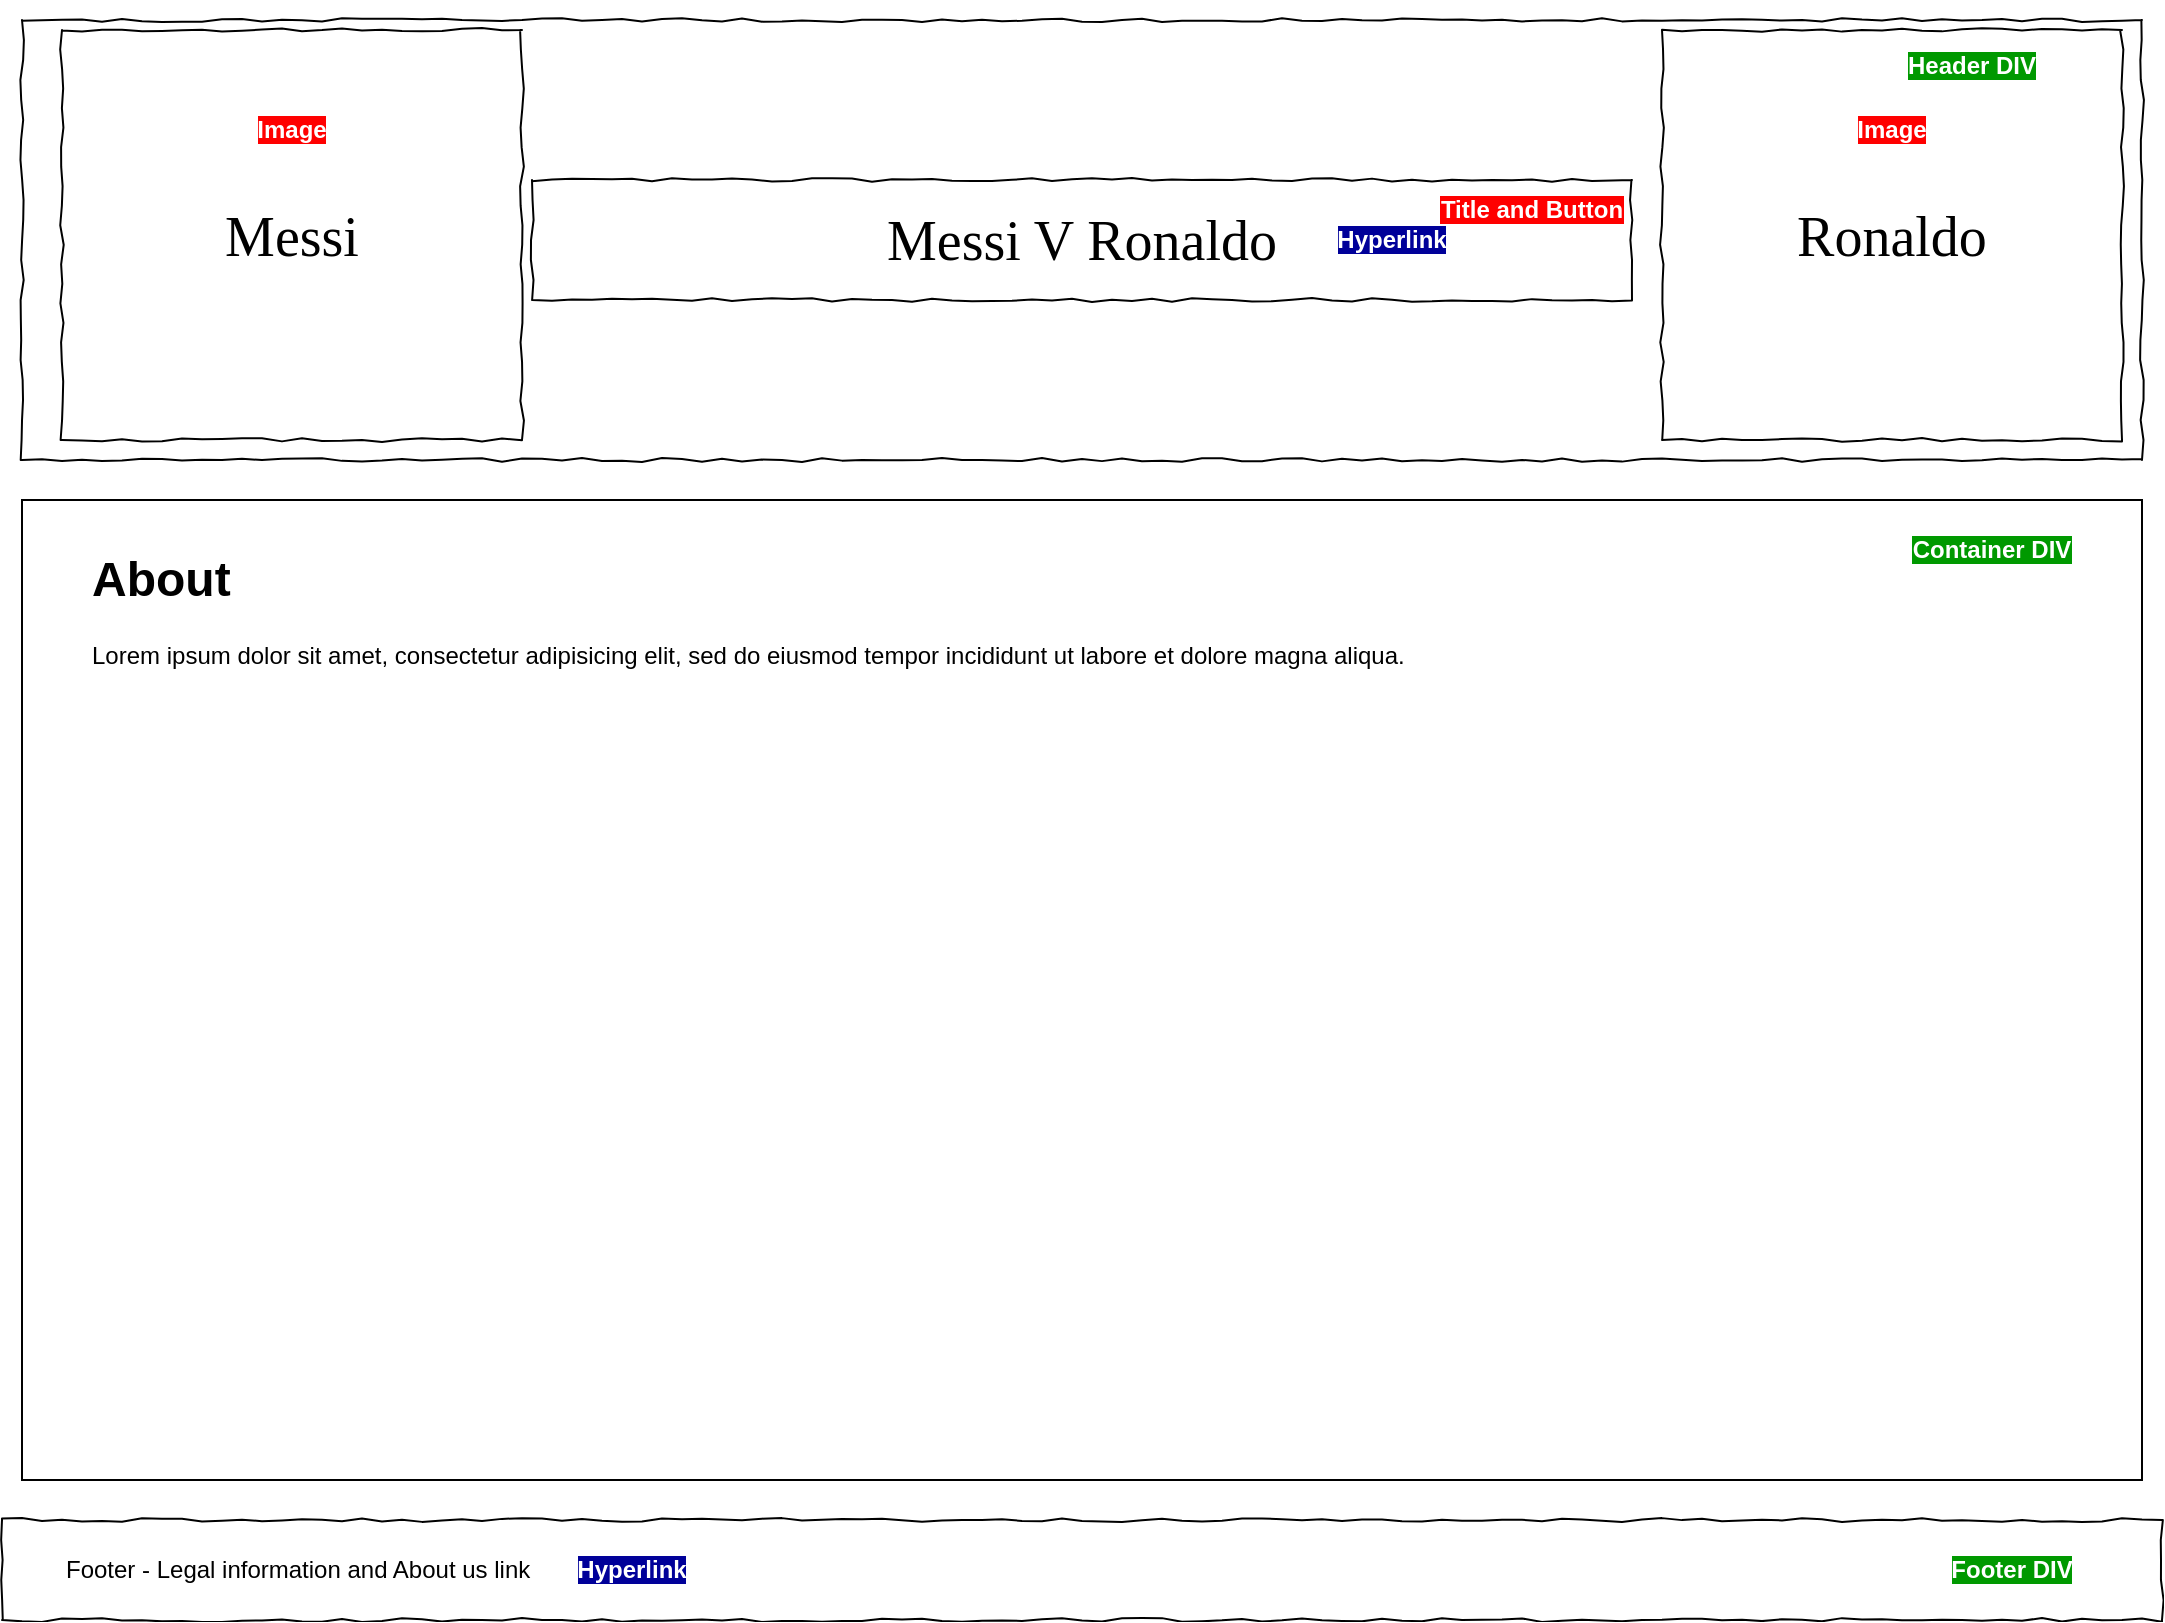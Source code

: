 <mxfile version="13.7.9" type="device"><diagram id="JJER3xQ4DwtrT8q1bNFM" name="Page-1"><mxGraphModel dx="1086" dy="806" grid="1" gridSize="10" guides="1" tooltips="1" connect="1" arrows="1" fold="1" page="1" pageScale="1" pageWidth="850" pageHeight="1100" math="0" shadow="0"><root><mxCell id="0"/><mxCell id="1" parent="0"/><mxCell id="mqLPGskxXVWzmCMXJi97-2" value="" style="whiteSpace=wrap;html=1;rounded=0;shadow=0;labelBackgroundColor=none;strokeColor=#000000;strokeWidth=1;fillColor=none;fontFamily=Verdana;fontSize=12;fontColor=#000000;align=center;comic=1;" parent="1" vertex="1"><mxGeometry x="20" y="20" width="1060" height="220" as="geometry"/></mxCell><mxCell id="mqLPGskxXVWzmCMXJi97-3" value="Messi" style="whiteSpace=wrap;html=1;rounded=0;shadow=0;labelBackgroundColor=none;strokeWidth=1;fontFamily=Verdana;fontSize=28;align=center;comic=1;fillColor=none;" parent="1" vertex="1"><mxGeometry x="40" y="25" width="230" height="205" as="geometry"/></mxCell><mxCell id="mqLPGskxXVWzmCMXJi97-10" value="" style="whiteSpace=wrap;html=1;rounded=0;shadow=0;labelBackgroundColor=none;strokeWidth=1;fillColor=none;fontFamily=Verdana;fontSize=12;align=center;comic=1;" parent="1" vertex="1"><mxGeometry x="10" y="770" width="1080" height="50" as="geometry"/></mxCell><mxCell id="mqLPGskxXVWzmCMXJi97-26" value="Messi V Ronaldo" style="whiteSpace=wrap;html=1;rounded=0;shadow=0;labelBackgroundColor=none;strokeWidth=1;fontFamily=Verdana;fontSize=28;align=center;comic=1;fillColor=none;" parent="1" vertex="1"><mxGeometry x="275" y="100" width="550" height="60" as="geometry"/></mxCell><mxCell id="mqLPGskxXVWzmCMXJi97-27" value="Footer - Legal information and About us link" style="text;html=1;strokeColor=none;fillColor=none;align=left;verticalAlign=middle;whiteSpace=wrap;rounded=0;" parent="1" vertex="1"><mxGeometry x="40" y="780" width="1020" height="30" as="geometry"/></mxCell><mxCell id="mqLPGskxXVWzmCMXJi97-28" value="&lt;b style=&quot;background-color: rgb(0 , 153 , 0)&quot;&gt;&lt;font color=&quot;#ffffff&quot;&gt;&lt;br&gt;Header DIV&lt;/font&gt;&lt;/b&gt;" style="text;html=1;strokeColor=none;fillColor=none;align=center;verticalAlign=middle;whiteSpace=wrap;rounded=0;" parent="1" vertex="1"><mxGeometry x="930" y="10" width="130" height="50" as="geometry"/></mxCell><mxCell id="mqLPGskxXVWzmCMXJi97-31" value="&lt;b style=&quot;background-color: rgb(0 , 153 , 0)&quot;&gt;&lt;font color=&quot;#ffffff&quot;&gt;Footer DIV&lt;/font&gt;&lt;/b&gt;" style="text;html=1;strokeColor=none;fillColor=none;align=center;verticalAlign=middle;whiteSpace=wrap;rounded=0;" parent="1" vertex="1"><mxGeometry x="950" y="770" width="130" height="50" as="geometry"/></mxCell><mxCell id="mqLPGskxXVWzmCMXJi97-32" value="&lt;b&gt;&lt;font color=&quot;#ffffff&quot; style=&quot;background-color: rgb(255 , 0 , 0)&quot;&gt;Title and Button&lt;/font&gt;&lt;/b&gt;" style="text;html=1;strokeColor=none;fillColor=none;align=center;verticalAlign=middle;whiteSpace=wrap;rounded=0;" parent="1" vertex="1"><mxGeometry x="710" y="90" width="130" height="50" as="geometry"/></mxCell><mxCell id="mqLPGskxXVWzmCMXJi97-33" value="&lt;b&gt;&lt;font color=&quot;#ffffff&quot; style=&quot;background-color: rgb(255 , 0 , 0)&quot;&gt;Image&lt;br&gt;&lt;/font&gt;&lt;/b&gt;" style="text;html=1;strokeColor=none;fillColor=none;align=center;verticalAlign=middle;whiteSpace=wrap;rounded=0;" parent="1" vertex="1"><mxGeometry x="90" y="50" width="130" height="50" as="geometry"/></mxCell><mxCell id="mqLPGskxXVWzmCMXJi97-36" value="&lt;b&gt;&lt;font color=&quot;#ffffff&quot; style=&quot;background-color: rgb(0 , 0 , 153)&quot;&gt;Hyperlink&lt;/font&gt;&lt;/b&gt;" style="text;html=1;strokeColor=none;fillColor=none;align=center;verticalAlign=middle;whiteSpace=wrap;rounded=0;" parent="1" vertex="1"><mxGeometry x="260" y="770" width="130" height="50" as="geometry"/></mxCell><mxCell id="mqLPGskxXVWzmCMXJi97-56" value="" style="rounded=0;whiteSpace=wrap;html=1;fillColor=none;" parent="1" vertex="1"><mxGeometry x="20" y="260" width="1060" height="490" as="geometry"/></mxCell><mxCell id="mqLPGskxXVWzmCMXJi97-58" value="&lt;b style=&quot;background-color: rgb(0 , 153 , 0)&quot;&gt;&lt;font color=&quot;#ffffff&quot;&gt;Container DIV&lt;/font&gt;&lt;/b&gt;" style="text;html=1;strokeColor=none;fillColor=none;align=center;verticalAlign=middle;whiteSpace=wrap;rounded=0;" parent="1" vertex="1"><mxGeometry x="940" y="260" width="130" height="50" as="geometry"/></mxCell><mxCell id="-P3JTGU8zwUGVSLzDqwL-1" value="Ronaldo" style="whiteSpace=wrap;html=1;rounded=0;shadow=0;labelBackgroundColor=none;strokeWidth=1;fontFamily=Verdana;fontSize=28;align=center;comic=1;fillColor=none;" vertex="1" parent="1"><mxGeometry x="840" y="25" width="230" height="205" as="geometry"/></mxCell><mxCell id="-P3JTGU8zwUGVSLzDqwL-2" value="&lt;b&gt;&lt;font color=&quot;#ffffff&quot; style=&quot;background-color: rgb(255 , 0 , 0)&quot;&gt;Image&lt;br&gt;&lt;/font&gt;&lt;/b&gt;" style="text;html=1;strokeColor=none;align=center;verticalAlign=middle;whiteSpace=wrap;rounded=0;" vertex="1" parent="1"><mxGeometry x="890" y="50" width="130" height="50" as="geometry"/></mxCell><mxCell id="-P3JTGU8zwUGVSLzDqwL-23" value="&lt;b&gt;&lt;font color=&quot;#ffffff&quot; style=&quot;background-color: rgb(0 , 0 , 153)&quot;&gt;Hyperlink&lt;/font&gt;&lt;/b&gt;" style="text;html=1;strokeColor=none;fillColor=none;align=center;verticalAlign=middle;whiteSpace=wrap;rounded=0;" vertex="1" parent="1"><mxGeometry x="640" y="105" width="130" height="50" as="geometry"/></mxCell><mxCell id="-P3JTGU8zwUGVSLzDqwL-24" value="&lt;h1&gt;About&lt;/h1&gt;&lt;p&gt;Lorem ipsum dolor sit amet, consectetur adipisicing elit, sed do eiusmod tempor incididunt ut labore et dolore magna aliqua.&lt;/p&gt;" style="text;html=1;strokeColor=none;fillColor=none;spacing=5;spacingTop=-20;whiteSpace=wrap;overflow=hidden;rounded=0;" vertex="1" parent="1"><mxGeometry x="50" y="280" width="870" height="470" as="geometry"/></mxCell></root></mxGraphModel></diagram></mxfile>